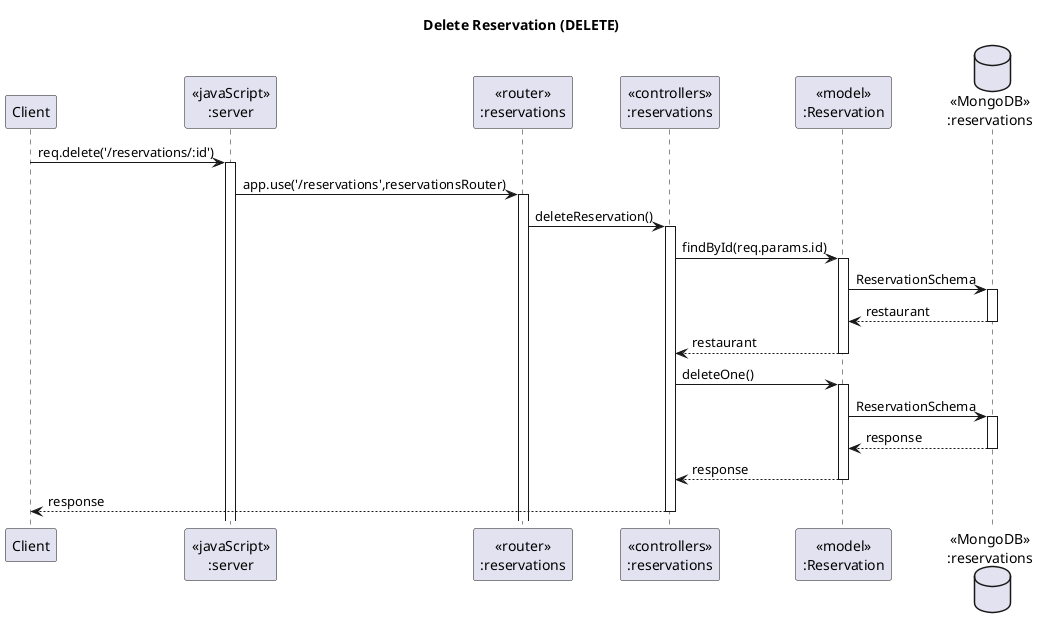 @startuml Delete Reservation (DELETE)

' header Sameple VacQ Sequence Diagram
' footer Page %page% of %lastpage%
title "Delete Reservation (DELETE)"

participant "Client" as client
participant "<<javaScript>>\n:server" as server
participant "<<router>>\n:reservations" as reservationsRouter
participant "<<controllers>>\n:reservations" as reservationsController
participant "<<model>>\n:Reservation" as reservationModel
database "<<MongoDB>>\n:reservations" as ReservationsDatabase

client->server ++:req.delete('/reservations/:id')
server->reservationsRouter ++:app.use('/reservations',reservationsRouter)
reservationsRouter -> reservationsController ++:deleteReservation()
reservationsController->reservationModel ++:findById(req.params.id)
reservationModel ->ReservationsDatabase ++: ReservationSchema
ReservationsDatabase --> reservationModel --: restaurant
reservationsController <-- reservationModel --:restaurant
reservationsController->reservationModel ++:deleteOne()
reservationModel ->ReservationsDatabase ++: ReservationSchema
ReservationsDatabase --> reservationModel --: response
reservationsController <-- reservationModel --:response
reservationsController-->client --:response

@enduml
